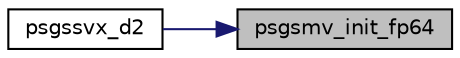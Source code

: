digraph "psgsmv_init_fp64"
{
 // LATEX_PDF_SIZE
  edge [fontname="Helvetica",fontsize="10",labelfontname="Helvetica",labelfontsize="10"];
  node [fontname="Helvetica",fontsize="10",shape=record];
  rankdir="RL";
  Node1 [label="psgsmv_init_fp64",height=0.2,width=0.4,color="black", fillcolor="grey75", style="filled", fontcolor="black",tooltip=" "];
  Node1 -> Node2 [dir="back",color="midnightblue",fontsize="10",style="solid",fontname="Helvetica"];
  Node2 [label="psgssvx_d2",height=0.2,width=0.4,color="black", fillcolor="white", style="filled",URL="$psgssvx__d2_8c.html#ad0e854a8527542e35eefa2a48e5b7ce2",tooltip=" "];
}
